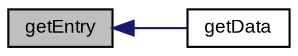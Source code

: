 digraph "getEntry"
{
  bgcolor="transparent";
  edge [fontname="Arial",fontsize="9",labelfontname="Arial",labelfontsize="9"];
  node [fontname="Arial",fontsize="9",shape=record];
  rankdir="LR";
  Node1 [label="getEntry",height=0.2,width=0.4,color="black", fillcolor="grey75", style="filled" fontcolor="black"];
  Node1 -> Node2 [dir="back",color="midnightblue",fontsize="9",style="solid",fontname="Arial"];
  Node2 [label="getData",height=0.2,width=0.4,color="black",URL="$class_v_s_t_g_u_i_1_1_c_drop_source.html#a81f484cee3a16636c1e14eb07d8d6acf"];
}
